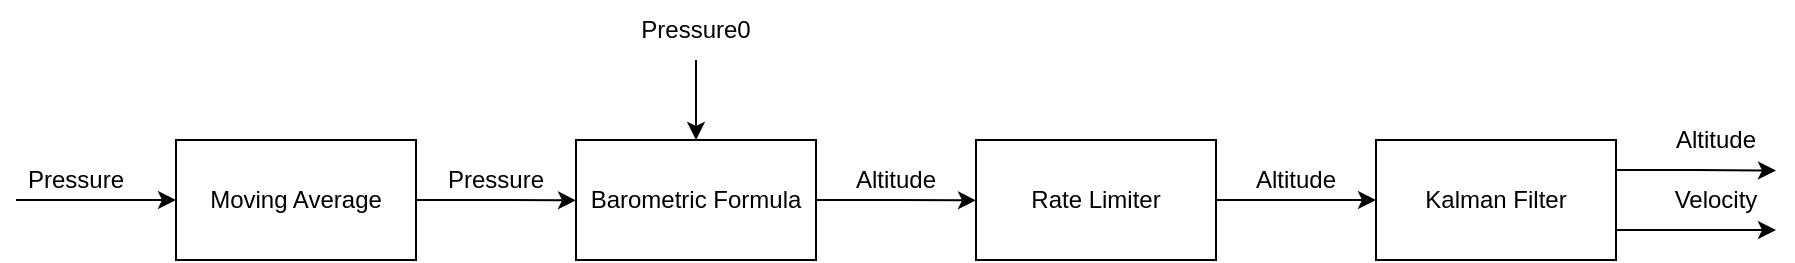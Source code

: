 <mxfile version="18.1.3" type="device"><diagram id="UtctDTgrfuGMtkVQftBL" name="Page-1"><mxGraphModel dx="2062" dy="1122" grid="1" gridSize="10" guides="1" tooltips="1" connect="1" arrows="1" fold="1" page="1" pageScale="1" pageWidth="850" pageHeight="1100" math="0" shadow="0"><root><mxCell id="0"/><mxCell id="1" parent="0"/><mxCell id="4ZQ3eYKuPZWeyLX4DTYi-1" value="" style="endArrow=classic;html=1;rounded=0;entryX=0;entryY=0.5;entryDx=0;entryDy=0;exitX=0;exitY=1;exitDx=0;exitDy=0;" edge="1" parent="1" target="4ZQ3eYKuPZWeyLX4DTYi-4"><mxGeometry width="50" height="50" relative="1" as="geometry"><mxPoint x="200" y="420" as="sourcePoint"/><mxPoint x="260" y="420" as="targetPoint"/></mxGeometry></mxCell><mxCell id="4ZQ3eYKuPZWeyLX4DTYi-5" style="edgeStyle=orthogonalEdgeStyle;rounded=0;orthogonalLoop=1;jettySize=auto;html=1;exitX=1;exitY=0.5;exitDx=0;exitDy=0;" edge="1" parent="1" source="4ZQ3eYKuPZWeyLX4DTYi-4"><mxGeometry relative="1" as="geometry"><mxPoint x="480" y="420.2" as="targetPoint"/></mxGeometry></mxCell><mxCell id="4ZQ3eYKuPZWeyLX4DTYi-4" value="Moving Average" style="rounded=0;whiteSpace=wrap;html=1;" vertex="1" parent="1"><mxGeometry x="280" y="390" width="120" height="60" as="geometry"/></mxCell><mxCell id="4ZQ3eYKuPZWeyLX4DTYi-7" style="edgeStyle=orthogonalEdgeStyle;rounded=0;orthogonalLoop=1;jettySize=auto;html=1;exitX=0.5;exitY=0;exitDx=0;exitDy=0;startArrow=classic;startFill=1;endArrow=none;endFill=0;" edge="1" parent="1" source="4ZQ3eYKuPZWeyLX4DTYi-6"><mxGeometry relative="1" as="geometry"><mxPoint x="540" y="350" as="targetPoint"/></mxGeometry></mxCell><mxCell id="4ZQ3eYKuPZWeyLX4DTYi-9" style="edgeStyle=orthogonalEdgeStyle;rounded=0;orthogonalLoop=1;jettySize=auto;html=1;exitX=1;exitY=0.5;exitDx=0;exitDy=0;startArrow=none;startFill=0;endArrow=classic;endFill=1;" edge="1" parent="1" source="4ZQ3eYKuPZWeyLX4DTYi-6"><mxGeometry relative="1" as="geometry"><mxPoint x="680" y="420.2" as="targetPoint"/></mxGeometry></mxCell><mxCell id="4ZQ3eYKuPZWeyLX4DTYi-6" value="Barometric Formula" style="rounded=0;whiteSpace=wrap;html=1;" vertex="1" parent="1"><mxGeometry x="480" y="390" width="120" height="60" as="geometry"/></mxCell><mxCell id="4ZQ3eYKuPZWeyLX4DTYi-8" value="Pressure0" style="text;html=1;strokeColor=none;fillColor=none;align=center;verticalAlign=middle;whiteSpace=wrap;rounded=0;" vertex="1" parent="1"><mxGeometry x="510" y="320" width="60" height="30" as="geometry"/></mxCell><mxCell id="4ZQ3eYKuPZWeyLX4DTYi-13" style="edgeStyle=orthogonalEdgeStyle;rounded=0;orthogonalLoop=1;jettySize=auto;html=1;exitX=1;exitY=0.25;exitDx=0;exitDy=0;startArrow=none;startFill=0;endArrow=classic;endFill=1;" edge="1" parent="1" source="4ZQ3eYKuPZWeyLX4DTYi-10"><mxGeometry relative="1" as="geometry"><mxPoint x="1080" y="405.286" as="targetPoint"/></mxGeometry></mxCell><mxCell id="4ZQ3eYKuPZWeyLX4DTYi-14" style="edgeStyle=orthogonalEdgeStyle;rounded=0;orthogonalLoop=1;jettySize=auto;html=1;exitX=1;exitY=0.75;exitDx=0;exitDy=0;startArrow=none;startFill=0;endArrow=classic;endFill=1;" edge="1" parent="1" source="4ZQ3eYKuPZWeyLX4DTYi-10"><mxGeometry relative="1" as="geometry"><mxPoint x="1080" y="435" as="targetPoint"/></mxGeometry></mxCell><mxCell id="4ZQ3eYKuPZWeyLX4DTYi-10" value="Kalman Filter" style="rounded=0;whiteSpace=wrap;html=1;" vertex="1" parent="1"><mxGeometry x="880" y="390" width="120" height="60" as="geometry"/></mxCell><mxCell id="4ZQ3eYKuPZWeyLX4DTYi-12" style="edgeStyle=orthogonalEdgeStyle;rounded=0;orthogonalLoop=1;jettySize=auto;html=1;exitX=1;exitY=0.5;exitDx=0;exitDy=0;entryX=0;entryY=0.5;entryDx=0;entryDy=0;startArrow=none;startFill=0;endArrow=classic;endFill=1;" edge="1" parent="1" source="4ZQ3eYKuPZWeyLX4DTYi-11" target="4ZQ3eYKuPZWeyLX4DTYi-10"><mxGeometry relative="1" as="geometry"/></mxCell><mxCell id="4ZQ3eYKuPZWeyLX4DTYi-11" value="Rate Limiter" style="rounded=0;whiteSpace=wrap;html=1;" vertex="1" parent="1"><mxGeometry x="680" y="390" width="120" height="60" as="geometry"/></mxCell><mxCell id="4ZQ3eYKuPZWeyLX4DTYi-15" value="Altitude" style="text;html=1;strokeColor=none;fillColor=none;align=center;verticalAlign=middle;whiteSpace=wrap;rounded=0;" vertex="1" parent="1"><mxGeometry x="1020" y="380" width="60" height="20" as="geometry"/></mxCell><mxCell id="4ZQ3eYKuPZWeyLX4DTYi-16" value="Velocity" style="text;html=1;strokeColor=none;fillColor=none;align=center;verticalAlign=middle;whiteSpace=wrap;rounded=0;" vertex="1" parent="1"><mxGeometry x="1020" y="410" width="60" height="20" as="geometry"/></mxCell><mxCell id="4ZQ3eYKuPZWeyLX4DTYi-17" value="Altitude" style="text;html=1;strokeColor=none;fillColor=none;align=center;verticalAlign=middle;whiteSpace=wrap;rounded=0;" vertex="1" parent="1"><mxGeometry x="810" y="400" width="60" height="20" as="geometry"/></mxCell><mxCell id="4ZQ3eYKuPZWeyLX4DTYi-18" value="Altitude" style="text;html=1;strokeColor=none;fillColor=none;align=center;verticalAlign=middle;whiteSpace=wrap;rounded=0;" vertex="1" parent="1"><mxGeometry x="610" y="400" width="60" height="20" as="geometry"/></mxCell><mxCell id="4ZQ3eYKuPZWeyLX4DTYi-19" value="Pressure" style="text;html=1;strokeColor=none;fillColor=none;align=center;verticalAlign=middle;whiteSpace=wrap;rounded=0;" vertex="1" parent="1"><mxGeometry x="410" y="400" width="60" height="20" as="geometry"/></mxCell><mxCell id="4ZQ3eYKuPZWeyLX4DTYi-21" value="Pressure" style="text;html=1;strokeColor=none;fillColor=none;align=center;verticalAlign=middle;whiteSpace=wrap;rounded=0;" vertex="1" parent="1"><mxGeometry x="200" y="400" width="60" height="20" as="geometry"/></mxCell></root></mxGraphModel></diagram></mxfile>